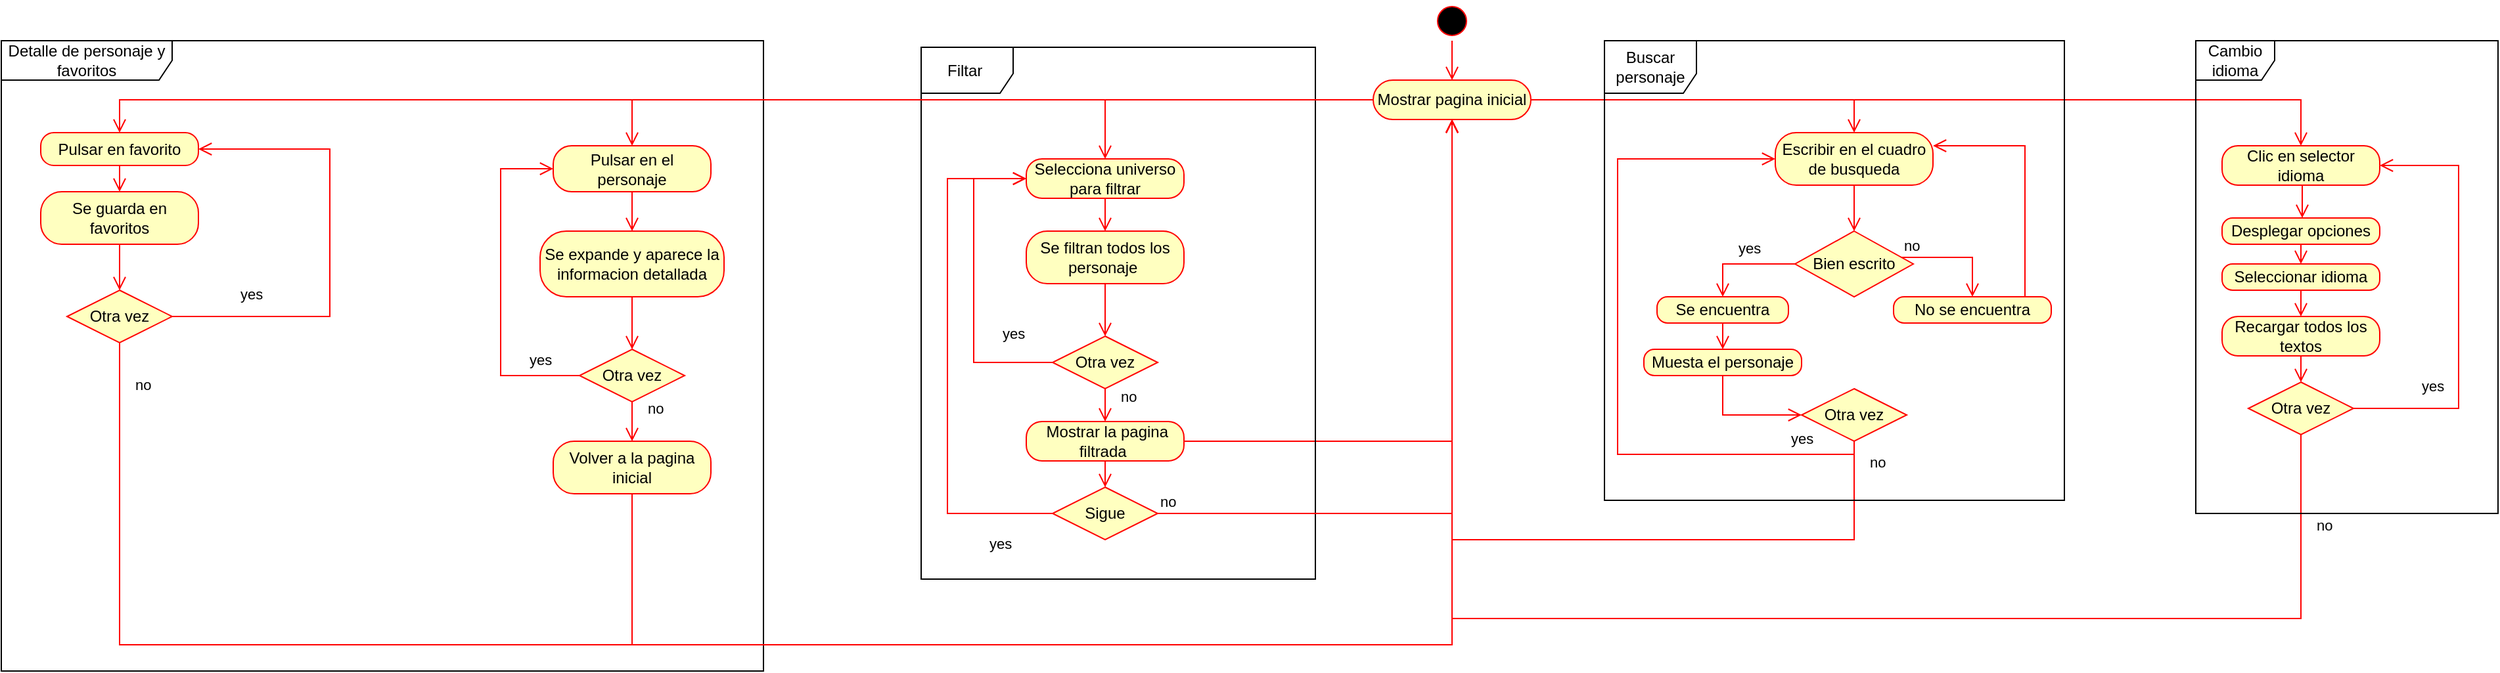 <mxfile version="26.2.8">
  <diagram id="_k8HdVeGjoaW4lcsoeBy" name="Página-1">
    <mxGraphModel dx="2092" dy="1667" grid="1" gridSize="10" guides="1" tooltips="1" connect="1" arrows="1" fold="1" page="1" pageScale="1" pageWidth="827" pageHeight="1169" math="0" shadow="0">
      <root>
        <mxCell id="0" />
        <mxCell id="1" parent="0" />
        <mxCell id="YumCOL-C7TULn1oq75Tp-16" value="" style="ellipse;html=1;shape=startState;fillColor=#000000;strokeColor=#ff0000;" parent="1" vertex="1">
          <mxGeometry x="399" y="-230" width="30" height="30" as="geometry" />
        </mxCell>
        <mxCell id="YumCOL-C7TULn1oq75Tp-17" value="" style="edgeStyle=orthogonalEdgeStyle;html=1;verticalAlign=bottom;endArrow=open;endSize=8;strokeColor=#ff0000;rounded=0;" parent="1" source="YumCOL-C7TULn1oq75Tp-16" target="YumCOL-C7TULn1oq75Tp-21" edge="1">
          <mxGeometry relative="1" as="geometry">
            <mxPoint x="414.0" y="-140" as="targetPoint" />
          </mxGeometry>
        </mxCell>
        <mxCell id="YumCOL-C7TULn1oq75Tp-21" value="Mostrar pagina inicial" style="rounded=1;whiteSpace=wrap;html=1;arcSize=50;fontColor=#000000;fillColor=#ffffc0;strokeColor=#ff0000;" parent="1" vertex="1">
          <mxGeometry x="354" y="-170" width="120" height="30" as="geometry" />
        </mxCell>
        <mxCell id="YumCOL-C7TULn1oq75Tp-22" value="" style="edgeStyle=orthogonalEdgeStyle;html=1;verticalAlign=bottom;endArrow=open;endSize=8;strokeColor=#ff0000;rounded=0;" parent="1" source="YumCOL-C7TULn1oq75Tp-21" target="D-d8iR-5o8ocIs88Af24-23" edge="1">
          <mxGeometry relative="1" as="geometry">
            <mxPoint x="660" y="-160" as="targetPoint" />
          </mxGeometry>
        </mxCell>
        <mxCell id="D-d8iR-5o8ocIs88Af24-1" value="Otra vez" style="rhombus;whiteSpace=wrap;html=1;fontColor=#000000;fillColor=#ffffc0;strokeColor=#ff0000;" parent="1" vertex="1">
          <mxGeometry x="1020" y="60" width="80" height="40" as="geometry" />
        </mxCell>
        <mxCell id="D-d8iR-5o8ocIs88Af24-2" value="no" style="edgeStyle=orthogonalEdgeStyle;html=1;align=left;verticalAlign=bottom;endArrow=open;endSize=8;strokeColor=#ff0000;rounded=0;" parent="1" source="D-d8iR-5o8ocIs88Af24-1" target="YumCOL-C7TULn1oq75Tp-21" edge="1">
          <mxGeometry x="-0.866" y="10" relative="1" as="geometry">
            <mxPoint x="1090" y="180" as="targetPoint" />
            <Array as="points">
              <mxPoint x="1060" y="240" />
              <mxPoint x="414" y="240" />
            </Array>
            <mxPoint as="offset" />
          </mxGeometry>
        </mxCell>
        <mxCell id="D-d8iR-5o8ocIs88Af24-3" value="yes" style="edgeStyle=orthogonalEdgeStyle;html=1;align=left;verticalAlign=top;endArrow=open;endSize=8;strokeColor=#ff0000;rounded=0;" parent="1" source="D-d8iR-5o8ocIs88Af24-1" target="D-d8iR-5o8ocIs88Af24-23" edge="1">
          <mxGeometry x="-0.323" y="30" relative="1" as="geometry">
            <mxPoint x="1140" y="90" as="targetPoint" />
            <Array as="points">
              <mxPoint x="1180" y="80" />
              <mxPoint x="1180" y="-105" />
            </Array>
            <mxPoint as="offset" />
          </mxGeometry>
        </mxCell>
        <mxCell id="D-d8iR-5o8ocIs88Af24-16" value="Bien escrito" style="rhombus;whiteSpace=wrap;html=1;fontColor=#000000;fillColor=#ffffc0;strokeColor=#ff0000;" parent="1" vertex="1">
          <mxGeometry x="675" y="-55" width="90" height="50" as="geometry" />
        </mxCell>
        <mxCell id="D-d8iR-5o8ocIs88Af24-17" value="no" style="edgeStyle=orthogonalEdgeStyle;html=1;align=left;verticalAlign=bottom;endArrow=open;endSize=8;strokeColor=#ff0000;rounded=0;" parent="1" source="D-d8iR-5o8ocIs88Af24-16" target="D-d8iR-5o8ocIs88Af24-35" edge="1">
          <mxGeometry x="-1" relative="1" as="geometry">
            <mxPoint x="800.12" y="5" as="targetPoint" />
            <mxPoint x="780.002" y="-104.941" as="sourcePoint" />
            <Array as="points">
              <mxPoint x="810" y="-35" />
            </Array>
          </mxGeometry>
        </mxCell>
        <mxCell id="D-d8iR-5o8ocIs88Af24-18" value="yes" style="edgeStyle=orthogonalEdgeStyle;html=1;align=left;verticalAlign=top;endArrow=open;endSize=8;strokeColor=#ff0000;rounded=0;" parent="1" source="D-d8iR-5o8ocIs88Af24-16" target="D-d8iR-5o8ocIs88Af24-38" edge="1">
          <mxGeometry x="0.126" y="-25" relative="1" as="geometry">
            <mxPoint x="660" y="5" as="targetPoint" />
            <Array as="points">
              <mxPoint x="620" y="-30" />
            </Array>
            <mxPoint as="offset" />
          </mxGeometry>
        </mxCell>
        <mxCell id="D-d8iR-5o8ocIs88Af24-19" value="" style="edgeStyle=orthogonalEdgeStyle;html=1;verticalAlign=bottom;endArrow=open;endSize=8;strokeColor=#ff0000;rounded=0;" parent="1" source="YumCOL-C7TULn1oq75Tp-21" target="D-d8iR-5o8ocIs88Af24-48" edge="1">
          <mxGeometry relative="1" as="geometry">
            <mxPoint x="150" y="-80" as="targetPoint" />
            <mxPoint x="484" y="-145" as="sourcePoint" />
          </mxGeometry>
        </mxCell>
        <mxCell id="D-d8iR-5o8ocIs88Af24-20" value="" style="edgeStyle=orthogonalEdgeStyle;html=1;verticalAlign=bottom;endArrow=open;endSize=8;strokeColor=#ff0000;rounded=0;" parent="1" source="YumCOL-C7TULn1oq75Tp-21" target="D-d8iR-5o8ocIs88Af24-58" edge="1">
          <mxGeometry relative="1" as="geometry">
            <mxPoint x="-329.957" y="-74.978" as="targetPoint" />
            <mxPoint x="494" y="-135" as="sourcePoint" />
          </mxGeometry>
        </mxCell>
        <mxCell id="D-d8iR-5o8ocIs88Af24-21" value="" style="edgeStyle=orthogonalEdgeStyle;html=1;verticalAlign=bottom;endArrow=open;endSize=8;strokeColor=#ff0000;rounded=0;" parent="1" source="YumCOL-C7TULn1oq75Tp-21" target="D-d8iR-5o8ocIs88Af24-33" edge="1">
          <mxGeometry relative="1" as="geometry">
            <mxPoint x="530" y="-100" as="targetPoint" />
            <mxPoint x="364" y="-145" as="sourcePoint" />
          </mxGeometry>
        </mxCell>
        <mxCell id="D-d8iR-5o8ocIs88Af24-23" value="Clic en selector idioma" style="rounded=1;whiteSpace=wrap;html=1;arcSize=40;fontColor=#000000;fillColor=#ffffc0;strokeColor=#ff0000;" parent="1" vertex="1">
          <mxGeometry x="1000" y="-120" width="120" height="30" as="geometry" />
        </mxCell>
        <mxCell id="D-d8iR-5o8ocIs88Af24-24" value="" style="edgeStyle=orthogonalEdgeStyle;html=1;verticalAlign=bottom;endArrow=open;endSize=8;strokeColor=#ff0000;rounded=0;" parent="1" target="D-d8iR-5o8ocIs88Af24-25" edge="1">
          <mxGeometry relative="1" as="geometry">
            <mxPoint x="1061.029" y="-65" as="targetPoint" />
            <Array as="points">
              <mxPoint x="1061" y="-90" />
            </Array>
            <mxPoint x="1060" y="-90" as="sourcePoint" />
          </mxGeometry>
        </mxCell>
        <mxCell id="D-d8iR-5o8ocIs88Af24-25" value="Desplegar opciones" style="rounded=1;whiteSpace=wrap;html=1;arcSize=40;fontColor=#000000;fillColor=#ffffc0;strokeColor=#ff0000;" parent="1" vertex="1">
          <mxGeometry x="1000" y="-65" width="120" height="20" as="geometry" />
        </mxCell>
        <mxCell id="D-d8iR-5o8ocIs88Af24-26" value="" style="edgeStyle=orthogonalEdgeStyle;html=1;verticalAlign=bottom;endArrow=open;endSize=8;strokeColor=#ff0000;rounded=0;" parent="1" source="D-d8iR-5o8ocIs88Af24-25" target="D-d8iR-5o8ocIs88Af24-27" edge="1">
          <mxGeometry relative="1" as="geometry">
            <mxPoint x="1060" y="-20" as="targetPoint" />
            <Array as="points">
              <mxPoint x="1060" y="-30" />
              <mxPoint x="1060" y="-30" />
            </Array>
          </mxGeometry>
        </mxCell>
        <mxCell id="D-d8iR-5o8ocIs88Af24-27" value="Seleccionar idioma" style="rounded=1;whiteSpace=wrap;html=1;arcSize=40;fontColor=#000000;fillColor=#ffffc0;strokeColor=#ff0000;" parent="1" vertex="1">
          <mxGeometry x="1000" y="-30" width="120" height="20" as="geometry" />
        </mxCell>
        <mxCell id="D-d8iR-5o8ocIs88Af24-28" value="" style="edgeStyle=orthogonalEdgeStyle;html=1;verticalAlign=bottom;endArrow=open;endSize=8;strokeColor=#ff0000;rounded=0;" parent="1" source="D-d8iR-5o8ocIs88Af24-27" target="D-d8iR-5o8ocIs88Af24-29" edge="1">
          <mxGeometry relative="1" as="geometry">
            <mxPoint x="1060" y="30" as="targetPoint" />
          </mxGeometry>
        </mxCell>
        <mxCell id="D-d8iR-5o8ocIs88Af24-29" value="Recargar todos los textos" style="rounded=1;whiteSpace=wrap;html=1;arcSize=40;fontColor=#000000;fillColor=#ffffc0;strokeColor=#ff0000;" parent="1" vertex="1">
          <mxGeometry x="1000" y="10" width="120" height="30" as="geometry" />
        </mxCell>
        <mxCell id="D-d8iR-5o8ocIs88Af24-30" value="" style="edgeStyle=orthogonalEdgeStyle;html=1;verticalAlign=bottom;endArrow=open;endSize=8;strokeColor=#ff0000;rounded=0;" parent="1" source="D-d8iR-5o8ocIs88Af24-29" target="D-d8iR-5o8ocIs88Af24-1" edge="1">
          <mxGeometry relative="1" as="geometry">
            <mxPoint x="1060" y="110" as="targetPoint" />
          </mxGeometry>
        </mxCell>
        <mxCell id="D-d8iR-5o8ocIs88Af24-32" value="Cambio idioma" style="shape=umlFrame;whiteSpace=wrap;html=1;pointerEvents=0;" parent="1" vertex="1">
          <mxGeometry x="980" y="-200" width="230" height="360" as="geometry" />
        </mxCell>
        <mxCell id="D-d8iR-5o8ocIs88Af24-33" value="Escribir en el cuadro de busqueda" style="rounded=1;whiteSpace=wrap;html=1;arcSize=40;fontColor=#000000;fillColor=#ffffc0;strokeColor=#ff0000;" parent="1" vertex="1">
          <mxGeometry x="660" y="-130" width="120" height="40" as="geometry" />
        </mxCell>
        <mxCell id="D-d8iR-5o8ocIs88Af24-34" value="" style="edgeStyle=orthogonalEdgeStyle;html=1;verticalAlign=bottom;endArrow=open;endSize=8;strokeColor=#ff0000;rounded=0;" parent="1" source="D-d8iR-5o8ocIs88Af24-33" target="D-d8iR-5o8ocIs88Af24-16" edge="1">
          <mxGeometry relative="1" as="geometry">
            <mxPoint x="720" y="-55" as="targetPoint" />
          </mxGeometry>
        </mxCell>
        <mxCell id="D-d8iR-5o8ocIs88Af24-37" style="edgeStyle=orthogonalEdgeStyle;rounded=0;orthogonalLoop=1;jettySize=auto;html=1;exitX=0.5;exitY=1;exitDx=0;exitDy=0;" parent="1" source="D-d8iR-5o8ocIs88Af24-35" edge="1">
          <mxGeometry relative="1" as="geometry">
            <mxPoint x="809.588" y="5" as="targetPoint" />
          </mxGeometry>
        </mxCell>
        <mxCell id="D-d8iR-5o8ocIs88Af24-35" value="No se encuentra" style="rounded=1;whiteSpace=wrap;html=1;arcSize=40;fontColor=#000000;fillColor=#ffffc0;strokeColor=#ff0000;" parent="1" vertex="1">
          <mxGeometry x="750" y="-5" width="120" height="20" as="geometry" />
        </mxCell>
        <mxCell id="D-d8iR-5o8ocIs88Af24-36" value="" style="edgeStyle=orthogonalEdgeStyle;html=1;verticalAlign=bottom;endArrow=open;endSize=8;strokeColor=#ff0000;rounded=0;" parent="1" source="D-d8iR-5o8ocIs88Af24-35" target="D-d8iR-5o8ocIs88Af24-33" edge="1">
          <mxGeometry relative="1" as="geometry">
            <mxPoint x="790" y="-90" as="targetPoint" />
            <Array as="points">
              <mxPoint x="850" y="-120" />
            </Array>
          </mxGeometry>
        </mxCell>
        <mxCell id="D-d8iR-5o8ocIs88Af24-38" value="Se encuentra" style="rounded=1;whiteSpace=wrap;html=1;arcSize=40;fontColor=#000000;fillColor=#ffffc0;strokeColor=#ff0000;" parent="1" vertex="1">
          <mxGeometry x="570" y="-5" width="100" height="20" as="geometry" />
        </mxCell>
        <mxCell id="D-d8iR-5o8ocIs88Af24-39" value="" style="edgeStyle=orthogonalEdgeStyle;html=1;verticalAlign=bottom;endArrow=open;endSize=8;strokeColor=#ff0000;rounded=0;" parent="1" source="D-d8iR-5o8ocIs88Af24-38" target="D-d8iR-5o8ocIs88Af24-41" edge="1">
          <mxGeometry relative="1" as="geometry">
            <mxPoint x="620" y="45" as="targetPoint" />
          </mxGeometry>
        </mxCell>
        <mxCell id="D-d8iR-5o8ocIs88Af24-41" value="Muesta el personaje" style="rounded=1;whiteSpace=wrap;html=1;arcSize=40;fontColor=#000000;fillColor=#ffffc0;strokeColor=#ff0000;" parent="1" vertex="1">
          <mxGeometry x="560" y="35" width="120" height="20" as="geometry" />
        </mxCell>
        <mxCell id="D-d8iR-5o8ocIs88Af24-42" value="" style="edgeStyle=orthogonalEdgeStyle;html=1;verticalAlign=bottom;endArrow=open;endSize=8;strokeColor=#ff0000;rounded=0;" parent="1" source="D-d8iR-5o8ocIs88Af24-41" target="D-d8iR-5o8ocIs88Af24-43" edge="1">
          <mxGeometry relative="1" as="geometry">
            <mxPoint x="620" y="85" as="targetPoint" />
            <Array as="points">
              <mxPoint x="620" y="85" />
            </Array>
          </mxGeometry>
        </mxCell>
        <mxCell id="D-d8iR-5o8ocIs88Af24-43" value="Otra vez" style="rhombus;whiteSpace=wrap;html=1;fontColor=#000000;fillColor=#ffffc0;strokeColor=#ff0000;" parent="1" vertex="1">
          <mxGeometry x="680" y="65" width="80" height="40" as="geometry" />
        </mxCell>
        <mxCell id="D-d8iR-5o8ocIs88Af24-44" value="no" style="edgeStyle=orthogonalEdgeStyle;html=1;align=left;verticalAlign=bottom;endArrow=open;endSize=8;strokeColor=#ff0000;rounded=0;" parent="1" source="D-d8iR-5o8ocIs88Af24-43" target="YumCOL-C7TULn1oq75Tp-21" edge="1">
          <mxGeometry x="-0.929" y="10" relative="1" as="geometry">
            <mxPoint x="720" y="155" as="targetPoint" />
            <Array as="points">
              <mxPoint x="720" y="180" />
              <mxPoint x="414" y="180" />
            </Array>
            <mxPoint as="offset" />
          </mxGeometry>
        </mxCell>
        <mxCell id="D-d8iR-5o8ocIs88Af24-45" value="yes" style="edgeStyle=orthogonalEdgeStyle;html=1;align=left;verticalAlign=top;endArrow=open;endSize=8;strokeColor=#ff0000;rounded=0;" parent="1" source="D-d8iR-5o8ocIs88Af24-43" target="D-d8iR-5o8ocIs88Af24-33" edge="1">
          <mxGeometry x="-0.776" y="-25" relative="1" as="geometry">
            <mxPoint x="720" y="165" as="targetPoint" />
            <Array as="points">
              <mxPoint x="720" y="115" />
              <mxPoint x="540" y="115" />
              <mxPoint x="540" y="-110" />
            </Array>
            <mxPoint as="offset" />
          </mxGeometry>
        </mxCell>
        <mxCell id="D-d8iR-5o8ocIs88Af24-46" value="Buscar personaje" style="shape=umlFrame;whiteSpace=wrap;html=1;pointerEvents=0;width=70;height=40;" parent="1" vertex="1">
          <mxGeometry x="530" y="-200" width="350" height="350" as="geometry" />
        </mxCell>
        <mxCell id="D-d8iR-5o8ocIs88Af24-48" value="Selecciona universo para filtrar" style="rounded=1;whiteSpace=wrap;html=1;arcSize=40;fontColor=#000000;fillColor=#ffffc0;strokeColor=#ff0000;" parent="1" vertex="1">
          <mxGeometry x="90" y="-110" width="120" height="30" as="geometry" />
        </mxCell>
        <mxCell id="D-d8iR-5o8ocIs88Af24-49" value="" style="edgeStyle=orthogonalEdgeStyle;html=1;verticalAlign=bottom;endArrow=open;endSize=8;strokeColor=#ff0000;rounded=0;" parent="1" source="D-d8iR-5o8ocIs88Af24-48" target="D-d8iR-5o8ocIs88Af24-50" edge="1">
          <mxGeometry relative="1" as="geometry">
            <mxPoint x="150" y="-40" as="targetPoint" />
          </mxGeometry>
        </mxCell>
        <mxCell id="D-d8iR-5o8ocIs88Af24-50" value="Se filtran todos los personaje&amp;nbsp;" style="rounded=1;whiteSpace=wrap;html=1;arcSize=40;fontColor=#000000;fillColor=#ffffc0;strokeColor=#ff0000;" parent="1" vertex="1">
          <mxGeometry x="90" y="-55" width="120" height="40" as="geometry" />
        </mxCell>
        <mxCell id="D-d8iR-5o8ocIs88Af24-51" value="" style="edgeStyle=orthogonalEdgeStyle;html=1;verticalAlign=bottom;endArrow=open;endSize=8;strokeColor=#ff0000;rounded=0;" parent="1" source="D-d8iR-5o8ocIs88Af24-50" target="D-d8iR-5o8ocIs88Af24-52" edge="1">
          <mxGeometry relative="1" as="geometry">
            <mxPoint x="90" y="90" as="targetPoint" />
            <Array as="points">
              <mxPoint x="150" y="20" />
              <mxPoint x="150" y="20" />
            </Array>
          </mxGeometry>
        </mxCell>
        <mxCell id="D-d8iR-5o8ocIs88Af24-52" value="Otra vez" style="rhombus;whiteSpace=wrap;html=1;fontColor=#000000;fillColor=#ffffc0;strokeColor=#ff0000;" parent="1" vertex="1">
          <mxGeometry x="110" y="25" width="80" height="40" as="geometry" />
        </mxCell>
        <mxCell id="D-d8iR-5o8ocIs88Af24-53" value="no" style="edgeStyle=orthogonalEdgeStyle;html=1;align=left;verticalAlign=bottom;endArrow=open;endSize=8;strokeColor=#ff0000;rounded=0;" parent="1" source="D-d8iR-5o8ocIs88Af24-52" target="D-d8iR-5o8ocIs88Af24-55" edge="1">
          <mxGeometry x="0.2" y="10" relative="1" as="geometry">
            <mxPoint x="150" y="110" as="targetPoint" />
            <mxPoint as="offset" />
          </mxGeometry>
        </mxCell>
        <mxCell id="D-d8iR-5o8ocIs88Af24-54" value="yes" style="edgeStyle=orthogonalEdgeStyle;html=1;align=left;verticalAlign=top;endArrow=open;endSize=8;strokeColor=#ff0000;rounded=0;" parent="1" source="D-d8iR-5o8ocIs88Af24-52" target="D-d8iR-5o8ocIs88Af24-48" edge="1">
          <mxGeometry x="-0.208" y="-20" relative="1" as="geometry">
            <mxPoint x="150" y="120" as="targetPoint" />
            <Array as="points">
              <mxPoint x="50" y="45" />
              <mxPoint x="50" y="-95" />
            </Array>
            <mxPoint as="offset" />
          </mxGeometry>
        </mxCell>
        <mxCell id="D-d8iR-5o8ocIs88Af24-55" value="&amp;nbsp;Mostrar la pagina filtrada&amp;nbsp;" style="rounded=1;whiteSpace=wrap;html=1;arcSize=40;fontColor=#000000;fillColor=#ffffc0;strokeColor=#ff0000;" parent="1" vertex="1">
          <mxGeometry x="90" y="90" width="120" height="30" as="geometry" />
        </mxCell>
        <mxCell id="D-d8iR-5o8ocIs88Af24-56" value="" style="edgeStyle=orthogonalEdgeStyle;html=1;verticalAlign=bottom;endArrow=open;endSize=8;strokeColor=#ff0000;rounded=0;" parent="1" source="D-d8iR-5o8ocIs88Af24-55" target="YumCOL-C7TULn1oq75Tp-21" edge="1">
          <mxGeometry relative="1" as="geometry">
            <mxPoint x="150" y="205" as="targetPoint" />
          </mxGeometry>
        </mxCell>
        <mxCell id="D-d8iR-5o8ocIs88Af24-57" value="Filtar&amp;nbsp;" style="shape=umlFrame;whiteSpace=wrap;html=1;pointerEvents=0;width=70;height=35;" parent="1" vertex="1">
          <mxGeometry x="10" y="-195" width="300" height="405" as="geometry" />
        </mxCell>
        <mxCell id="D-d8iR-5o8ocIs88Af24-58" value="Pulsar en el personaje" style="rounded=1;whiteSpace=wrap;html=1;arcSize=40;fontColor=#000000;fillColor=#ffffc0;strokeColor=#ff0000;" parent="1" vertex="1">
          <mxGeometry x="-270" y="-120" width="120" height="35" as="geometry" />
        </mxCell>
        <mxCell id="D-d8iR-5o8ocIs88Af24-59" value="" style="edgeStyle=orthogonalEdgeStyle;html=1;verticalAlign=bottom;endArrow=open;endSize=8;strokeColor=#ff0000;rounded=0;" parent="1" source="D-d8iR-5o8ocIs88Af24-58" target="D-d8iR-5o8ocIs88Af24-60" edge="1">
          <mxGeometry relative="1" as="geometry">
            <mxPoint x="-210" y="-45" as="targetPoint" />
          </mxGeometry>
        </mxCell>
        <mxCell id="D-d8iR-5o8ocIs88Af24-60" value="Se expande y aparece la informacion detallada" style="rounded=1;whiteSpace=wrap;html=1;arcSize=40;fontColor=#000000;fillColor=#ffffc0;strokeColor=#ff0000;" parent="1" vertex="1">
          <mxGeometry x="-280" y="-55" width="140" height="50" as="geometry" />
        </mxCell>
        <mxCell id="D-d8iR-5o8ocIs88Af24-61" value="" style="edgeStyle=orthogonalEdgeStyle;html=1;verticalAlign=bottom;endArrow=open;endSize=8;strokeColor=#ff0000;rounded=0;" parent="1" source="D-d8iR-5o8ocIs88Af24-60" target="D-d8iR-5o8ocIs88Af24-62" edge="1">
          <mxGeometry relative="1" as="geometry">
            <mxPoint x="-210" y="55" as="targetPoint" />
          </mxGeometry>
        </mxCell>
        <mxCell id="D-d8iR-5o8ocIs88Af24-62" value="Otra vez" style="rhombus;whiteSpace=wrap;html=1;fontColor=#000000;fillColor=#ffffc0;strokeColor=#ff0000;" parent="1" vertex="1">
          <mxGeometry x="-250" y="35" width="80" height="40" as="geometry" />
        </mxCell>
        <mxCell id="D-d8iR-5o8ocIs88Af24-63" value="no" style="edgeStyle=orthogonalEdgeStyle;html=1;align=left;verticalAlign=bottom;endArrow=open;endSize=8;strokeColor=#ff0000;rounded=0;" parent="1" source="D-d8iR-5o8ocIs88Af24-62" target="D-d8iR-5o8ocIs88Af24-65" edge="1">
          <mxGeometry x="-0.105" y="10" relative="1" as="geometry">
            <mxPoint x="-300" y="55" as="targetPoint" />
            <mxPoint as="offset" />
            <Array as="points">
              <mxPoint x="-210" y="100" />
              <mxPoint x="-210" y="100" />
            </Array>
          </mxGeometry>
        </mxCell>
        <mxCell id="D-d8iR-5o8ocIs88Af24-64" value="yes" style="edgeStyle=orthogonalEdgeStyle;html=1;align=left;verticalAlign=top;endArrow=open;endSize=8;strokeColor=#ff0000;rounded=0;" parent="1" source="D-d8iR-5o8ocIs88Af24-62" target="D-d8iR-5o8ocIs88Af24-58" edge="1">
          <mxGeometry x="-0.34" y="-20" relative="1" as="geometry">
            <mxPoint x="-210" y="117" as="targetPoint" />
            <mxPoint as="offset" />
            <Array as="points">
              <mxPoint x="-310" y="55" />
              <mxPoint x="-310" y="-102.5" />
            </Array>
          </mxGeometry>
        </mxCell>
        <mxCell id="D-d8iR-5o8ocIs88Af24-65" value="Volver a la pagina inicial" style="rounded=1;whiteSpace=wrap;html=1;arcSize=40;fontColor=#000000;fillColor=#ffffc0;strokeColor=#ff0000;" parent="1" vertex="1">
          <mxGeometry x="-270" y="105" width="120" height="40" as="geometry" />
        </mxCell>
        <mxCell id="D-d8iR-5o8ocIs88Af24-66" value="" style="edgeStyle=orthogonalEdgeStyle;html=1;verticalAlign=bottom;endArrow=open;endSize=8;strokeColor=#ff0000;rounded=0;" parent="1" source="D-d8iR-5o8ocIs88Af24-65" target="YumCOL-C7TULn1oq75Tp-21" edge="1">
          <mxGeometry relative="1" as="geometry">
            <mxPoint x="-330" y="210" as="targetPoint" />
            <Array as="points">
              <mxPoint x="-210" y="260" />
              <mxPoint x="414" y="260" />
            </Array>
          </mxGeometry>
        </mxCell>
        <mxCell id="D-d8iR-5o8ocIs88Af24-72" value="Detalle de personaje y favoritos" style="shape=umlFrame;whiteSpace=wrap;html=1;pointerEvents=0;width=130;height=30;" parent="1" vertex="1">
          <mxGeometry x="-690" y="-200" width="580" height="480" as="geometry" />
        </mxCell>
        <mxCell id="hnUUF3U-iDuPoO4mx8um-9" value="Sigue" style="rhombus;whiteSpace=wrap;html=1;fontColor=#000000;fillColor=#ffffc0;strokeColor=#ff0000;" parent="1" vertex="1">
          <mxGeometry x="110" y="140" width="80" height="40" as="geometry" />
        </mxCell>
        <mxCell id="hnUUF3U-iDuPoO4mx8um-10" value="no" style="edgeStyle=orthogonalEdgeStyle;html=1;align=left;verticalAlign=bottom;endArrow=open;endSize=8;strokeColor=#ff0000;rounded=0;" parent="1" source="hnUUF3U-iDuPoO4mx8um-9" target="YumCOL-C7TULn1oq75Tp-21" edge="1">
          <mxGeometry x="-1" relative="1" as="geometry">
            <mxPoint x="290" y="160" as="targetPoint" />
          </mxGeometry>
        </mxCell>
        <mxCell id="hnUUF3U-iDuPoO4mx8um-11" value="yes" style="edgeStyle=orthogonalEdgeStyle;html=1;align=left;verticalAlign=top;endArrow=open;endSize=8;strokeColor=#ff0000;rounded=0;" parent="1" source="hnUUF3U-iDuPoO4mx8um-9" target="D-d8iR-5o8ocIs88Af24-48" edge="1">
          <mxGeometry x="-0.747" y="10" relative="1" as="geometry">
            <mxPoint x="150" y="240" as="targetPoint" />
            <Array as="points">
              <mxPoint x="30" y="160" />
              <mxPoint x="30" y="-95" />
            </Array>
            <mxPoint as="offset" />
          </mxGeometry>
        </mxCell>
        <mxCell id="hnUUF3U-iDuPoO4mx8um-16" value="" style="edgeStyle=orthogonalEdgeStyle;html=1;verticalAlign=bottom;endArrow=open;endSize=8;strokeColor=#ff0000;rounded=0;" parent="1" source="D-d8iR-5o8ocIs88Af24-55" target="hnUUF3U-iDuPoO4mx8um-9" edge="1">
          <mxGeometry relative="1" as="geometry">
            <mxPoint x="160" y="35" as="targetPoint" />
            <Array as="points" />
            <mxPoint x="160" y="-5" as="sourcePoint" />
          </mxGeometry>
        </mxCell>
        <mxCell id="hnUUF3U-iDuPoO4mx8um-17" value="Pulsar en favorito" style="rounded=1;whiteSpace=wrap;html=1;arcSize=40;fontColor=#000000;fillColor=#ffffc0;strokeColor=#ff0000;" parent="1" vertex="1">
          <mxGeometry x="-660" y="-130" width="120" height="25" as="geometry" />
        </mxCell>
        <mxCell id="hnUUF3U-iDuPoO4mx8um-18" value="" style="edgeStyle=orthogonalEdgeStyle;html=1;verticalAlign=bottom;endArrow=open;endSize=8;strokeColor=#ff0000;rounded=0;" parent="1" source="hnUUF3U-iDuPoO4mx8um-17" target="hnUUF3U-iDuPoO4mx8um-20" edge="1">
          <mxGeometry relative="1" as="geometry">
            <mxPoint x="-550" y="-75" as="targetPoint" />
          </mxGeometry>
        </mxCell>
        <mxCell id="hnUUF3U-iDuPoO4mx8um-19" value="" style="edgeStyle=orthogonalEdgeStyle;html=1;verticalAlign=bottom;endArrow=open;endSize=8;strokeColor=#ff0000;rounded=0;" parent="1" source="YumCOL-C7TULn1oq75Tp-21" target="hnUUF3U-iDuPoO4mx8um-17" edge="1">
          <mxGeometry relative="1" as="geometry">
            <mxPoint x="-240" y="-40" as="targetPoint" />
            <mxPoint x="-240" y="-70" as="sourcePoint" />
          </mxGeometry>
        </mxCell>
        <mxCell id="hnUUF3U-iDuPoO4mx8um-20" value="Se guarda en favoritos" style="rounded=1;whiteSpace=wrap;html=1;arcSize=40;fontColor=#000000;fillColor=#ffffc0;strokeColor=#ff0000;" parent="1" vertex="1">
          <mxGeometry x="-660" y="-85" width="120" height="40" as="geometry" />
        </mxCell>
        <mxCell id="hnUUF3U-iDuPoO4mx8um-21" value="" style="edgeStyle=orthogonalEdgeStyle;html=1;verticalAlign=bottom;endArrow=open;endSize=8;strokeColor=#ff0000;rounded=0;" parent="1" source="hnUUF3U-iDuPoO4mx8um-20" target="hnUUF3U-iDuPoO4mx8um-25" edge="1">
          <mxGeometry relative="1" as="geometry">
            <mxPoint x="-600" y="-15" as="targetPoint" />
          </mxGeometry>
        </mxCell>
        <mxCell id="hnUUF3U-iDuPoO4mx8um-25" value="Otra vez" style="rhombus;whiteSpace=wrap;html=1;fontColor=#000000;fillColor=#ffffc0;strokeColor=#ff0000;" parent="1" vertex="1">
          <mxGeometry x="-640" y="-10" width="80" height="40" as="geometry" />
        </mxCell>
        <mxCell id="hnUUF3U-iDuPoO4mx8um-26" value="no" style="edgeStyle=orthogonalEdgeStyle;html=1;align=left;verticalAlign=bottom;endArrow=open;endSize=8;strokeColor=#ff0000;rounded=0;" parent="1" source="hnUUF3U-iDuPoO4mx8um-25" target="YumCOL-C7TULn1oq75Tp-21" edge="1">
          <mxGeometry x="-0.951" y="10" relative="1" as="geometry">
            <mxPoint x="-450" y="10" as="targetPoint" />
            <Array as="points">
              <mxPoint x="-600" y="260" />
              <mxPoint x="414" y="260" />
            </Array>
            <mxPoint as="offset" />
          </mxGeometry>
        </mxCell>
        <mxCell id="hnUUF3U-iDuPoO4mx8um-27" value="yes" style="edgeStyle=orthogonalEdgeStyle;html=1;align=left;verticalAlign=top;endArrow=open;endSize=8;strokeColor=#ff0000;rounded=0;" parent="1" source="hnUUF3U-iDuPoO4mx8um-25" target="hnUUF3U-iDuPoO4mx8um-17" edge="1">
          <mxGeometry x="-0.712" y="30" relative="1" as="geometry">
            <mxPoint x="-590" y="90" as="targetPoint" />
            <Array as="points">
              <mxPoint x="-440" y="10" />
              <mxPoint x="-440" y="-117.5" />
            </Array>
            <mxPoint as="offset" />
          </mxGeometry>
        </mxCell>
      </root>
    </mxGraphModel>
  </diagram>
</mxfile>
